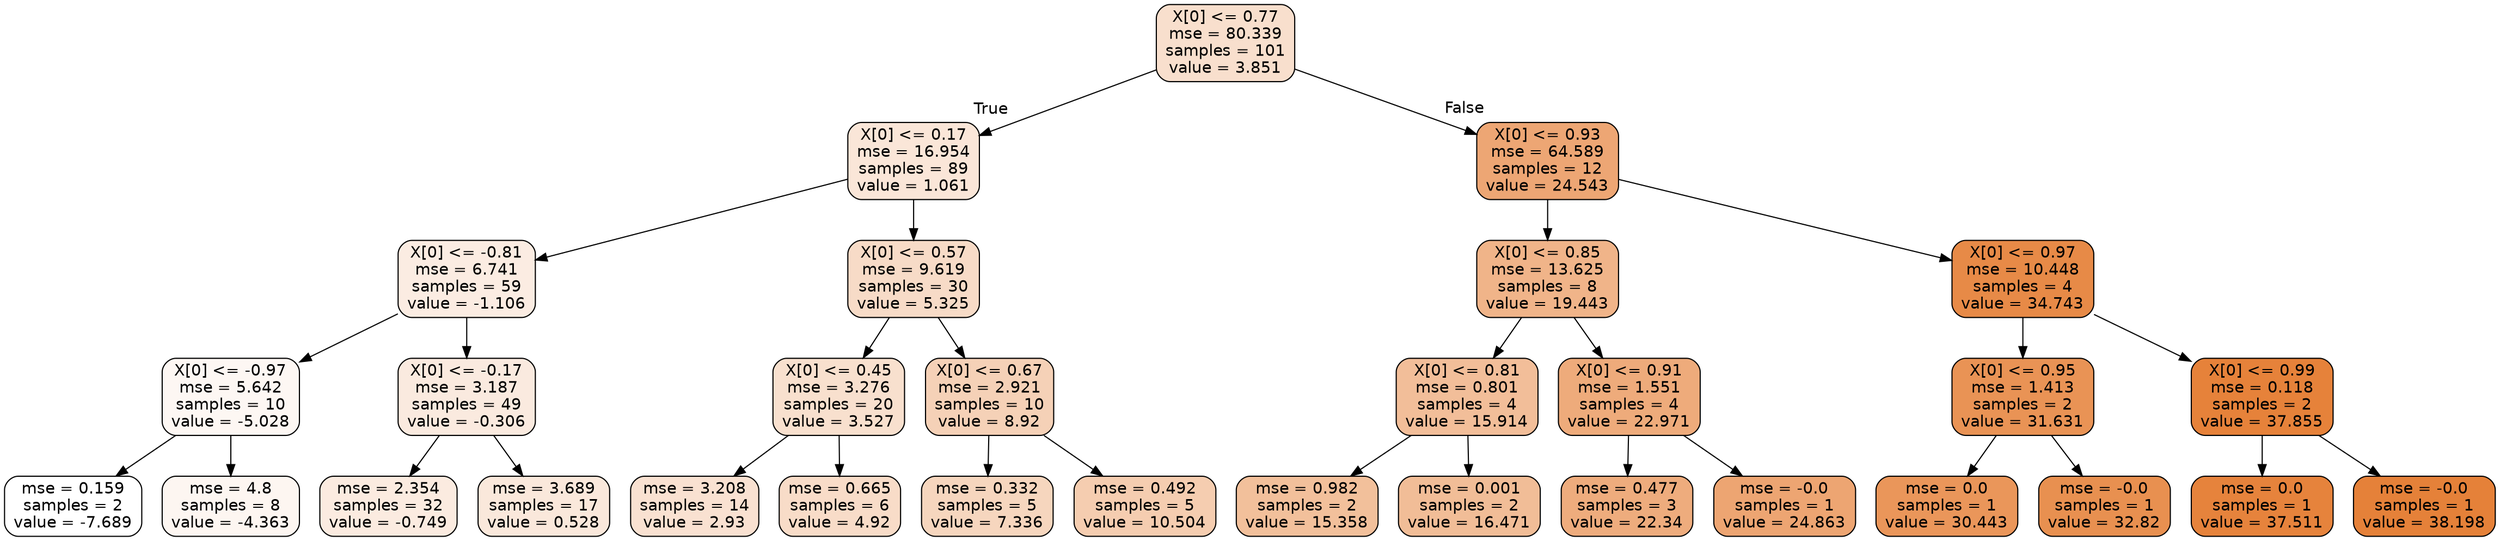 digraph Tree {
node [shape=box, style="filled, rounded", color="black", fontname=helvetica] ;
edge [fontname=helvetica] ;
0 [label="X[0] <= 0.77\nmse = 80.339\nsamples = 101\nvalue = 3.851", fillcolor="#e5813940"] ;
1 [label="X[0] <= 0.17\nmse = 16.954\nsamples = 89\nvalue = 1.061", fillcolor="#e5813931"] ;
0 -> 1 [labeldistance=2.5, labelangle=45, headlabel="True"] ;
2 [label="X[0] <= -0.81\nmse = 6.741\nsamples = 59\nvalue = -1.106", fillcolor="#e5813925"] ;
1 -> 2 ;
3 [label="X[0] <= -0.97\nmse = 5.642\nsamples = 10\nvalue = -5.028", fillcolor="#e581390f"] ;
2 -> 3 ;
4 [label="mse = 0.159\nsamples = 2\nvalue = -7.689", fillcolor="#e5813900"] ;
3 -> 4 ;
5 [label="mse = 4.8\nsamples = 8\nvalue = -4.363", fillcolor="#e5813912"] ;
3 -> 5 ;
6 [label="X[0] <= -0.17\nmse = 3.187\nsamples = 49\nvalue = -0.306", fillcolor="#e5813929"] ;
2 -> 6 ;
7 [label="mse = 2.354\nsamples = 32\nvalue = -0.749", fillcolor="#e5813927"] ;
6 -> 7 ;
8 [label="mse = 3.689\nsamples = 17\nvalue = 0.528", fillcolor="#e581392e"] ;
6 -> 8 ;
9 [label="X[0] <= 0.57\nmse = 9.619\nsamples = 30\nvalue = 5.325", fillcolor="#e5813948"] ;
1 -> 9 ;
10 [label="X[0] <= 0.45\nmse = 3.276\nsamples = 20\nvalue = 3.527", fillcolor="#e581393e"] ;
9 -> 10 ;
11 [label="mse = 3.208\nsamples = 14\nvalue = 2.93", fillcolor="#e581393b"] ;
10 -> 11 ;
12 [label="mse = 0.665\nsamples = 6\nvalue = 4.92", fillcolor="#e5813946"] ;
10 -> 12 ;
13 [label="X[0] <= 0.67\nmse = 2.921\nsamples = 10\nvalue = 8.92", fillcolor="#e581395c"] ;
9 -> 13 ;
14 [label="mse = 0.332\nsamples = 5\nvalue = 7.336", fillcolor="#e5813953"] ;
13 -> 14 ;
15 [label="mse = 0.492\nsamples = 5\nvalue = 10.504", fillcolor="#e5813965"] ;
13 -> 15 ;
16 [label="X[0] <= 0.93\nmse = 64.589\nsamples = 12\nvalue = 24.543", fillcolor="#e58139b3"] ;
0 -> 16 [labeldistance=2.5, labelangle=-45, headlabel="False"] ;
17 [label="X[0] <= 0.85\nmse = 13.625\nsamples = 8\nvalue = 19.443", fillcolor="#e5813997"] ;
16 -> 17 ;
18 [label="X[0] <= 0.81\nmse = 0.801\nsamples = 4\nvalue = 15.914", fillcolor="#e5813983"] ;
17 -> 18 ;
19 [label="mse = 0.982\nsamples = 2\nvalue = 15.358", fillcolor="#e5813980"] ;
18 -> 19 ;
20 [label="mse = 0.001\nsamples = 2\nvalue = 16.471", fillcolor="#e5813986"] ;
18 -> 20 ;
21 [label="X[0] <= 0.91\nmse = 1.551\nsamples = 4\nvalue = 22.971", fillcolor="#e58139aa"] ;
17 -> 21 ;
22 [label="mse = 0.477\nsamples = 3\nvalue = 22.34", fillcolor="#e58139a7"] ;
21 -> 22 ;
23 [label="mse = -0.0\nsamples = 1\nvalue = 24.863", fillcolor="#e58139b5"] ;
21 -> 23 ;
24 [label="X[0] <= 0.97\nmse = 10.448\nsamples = 4\nvalue = 34.743", fillcolor="#e58139ec"] ;
16 -> 24 ;
25 [label="X[0] <= 0.95\nmse = 1.413\nsamples = 2\nvalue = 31.631", fillcolor="#e58139db"] ;
24 -> 25 ;
26 [label="mse = 0.0\nsamples = 1\nvalue = 30.443", fillcolor="#e58139d4"] ;
25 -> 26 ;
27 [label="mse = -0.0\nsamples = 1\nvalue = 32.82", fillcolor="#e58139e1"] ;
25 -> 27 ;
28 [label="X[0] <= 0.99\nmse = 0.118\nsamples = 2\nvalue = 37.855", fillcolor="#e58139fd"] ;
24 -> 28 ;
29 [label="mse = 0.0\nsamples = 1\nvalue = 37.511", fillcolor="#e58139fb"] ;
28 -> 29 ;
30 [label="mse = -0.0\nsamples = 1\nvalue = 38.198", fillcolor="#e58139ff"] ;
28 -> 30 ;
}